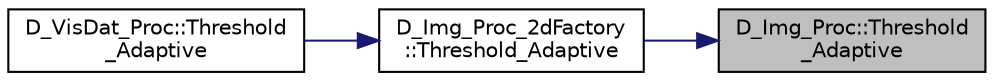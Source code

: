 digraph "D_Img_Proc::Threshold_Adaptive"
{
 // LATEX_PDF_SIZE
  edge [fontname="Helvetica",fontsize="10",labelfontname="Helvetica",labelfontsize="10"];
  node [fontname="Helvetica",fontsize="10",shape=record];
  rankdir="RL";
  Node1 [label="D_Img_Proc::Threshold\l_Adaptive",height=0.2,width=0.4,color="black", fillcolor="grey75", style="filled", fontcolor="black",tooltip=" "];
  Node1 -> Node2 [dir="back",color="midnightblue",fontsize="10",style="solid",fontname="Helvetica"];
  Node2 [label="D_Img_Proc_2dFactory\l::Threshold_Adaptive",height=0.2,width=0.4,color="black", fillcolor="white", style="filled",URL="$class_d___img___proc__2d_factory.html#a5fa822775b30f7b0c4ffaabccabb6291",tooltip=" "];
  Node2 -> Node3 [dir="back",color="midnightblue",fontsize="10",style="solid",fontname="Helvetica"];
  Node3 [label="D_VisDat_Proc::Threshold\l_Adaptive",height=0.2,width=0.4,color="black", fillcolor="white", style="filled",URL="$class_d___vis_dat___proc.html#a2c5531319bc1e83293eb9aa953b79fe3",tooltip=" "];
}
